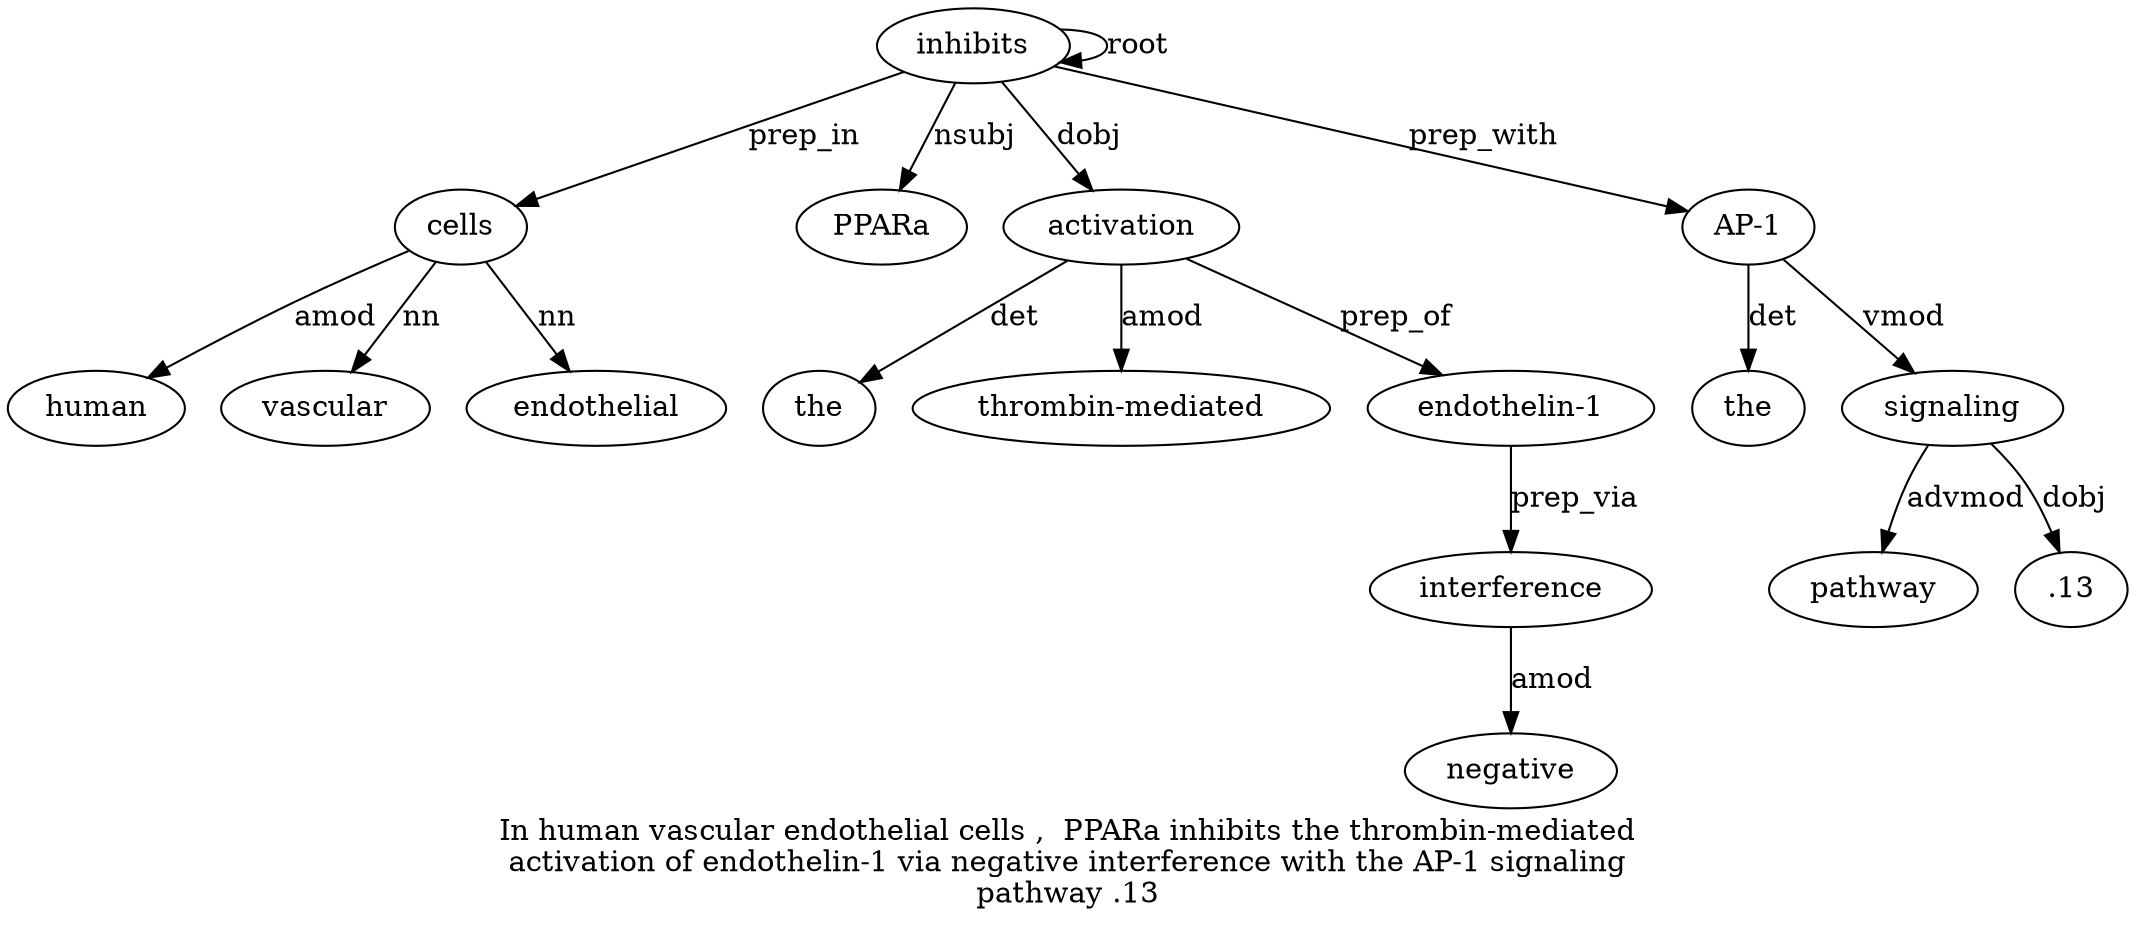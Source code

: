 digraph "In human vascular endothelial cells ,  PPARa inhibits the thrombin-mediated activation of endothelin-1 via negative interference with the AP-1 signaling pathway .13" {
label="In human vascular endothelial cells ,  PPARa inhibits the thrombin-mediated
activation of endothelin-1 via negative interference with the AP-1 signaling
pathway .13";
cells5 [style=filled, fillcolor=white, label=cells];
human2 [style=filled, fillcolor=white, label=human];
cells5 -> human2  [label=amod];
vascular3 [style=filled, fillcolor=white, label=vascular];
cells5 -> vascular3  [label=nn];
endothelial4 [style=filled, fillcolor=white, label=endothelial];
cells5 -> endothelial4  [label=nn];
inhibits8 [style=filled, fillcolor=white, label=inhibits];
inhibits8 -> cells5  [label=prep_in];
PPARa7 [style=filled, fillcolor=white, label=PPARa];
inhibits8 -> PPARa7  [label=nsubj];
inhibits8 -> inhibits8  [label=root];
activation11 [style=filled, fillcolor=white, label=activation];
the9 [style=filled, fillcolor=white, label=the];
activation11 -> the9  [label=det];
"thrombin-mediated10" [style=filled, fillcolor=white, label="thrombin-mediated"];
activation11 -> "thrombin-mediated10"  [label=amod];
inhibits8 -> activation11  [label=dobj];
"endothelin-13" [style=filled, fillcolor=white, label="endothelin-1"];
activation11 -> "endothelin-13"  [label=prep_of];
interference16 [style=filled, fillcolor=white, label=interference];
negative15 [style=filled, fillcolor=white, label=negative];
interference16 -> negative15  [label=amod];
"endothelin-13" -> interference16  [label=prep_via];
"AP-19" [style=filled, fillcolor=white, label="AP-1"];
the18 [style=filled, fillcolor=white, label=the];
"AP-19" -> the18  [label=det];
inhibits8 -> "AP-19"  [label=prep_with];
signaling20 [style=filled, fillcolor=white, label=signaling];
"AP-19" -> signaling20  [label=vmod];
pathway21 [style=filled, fillcolor=white, label=pathway];
signaling20 -> pathway21  [label=advmod];
".1322" [style=filled, fillcolor=white, label=".13"];
signaling20 -> ".1322"  [label=dobj];
}
